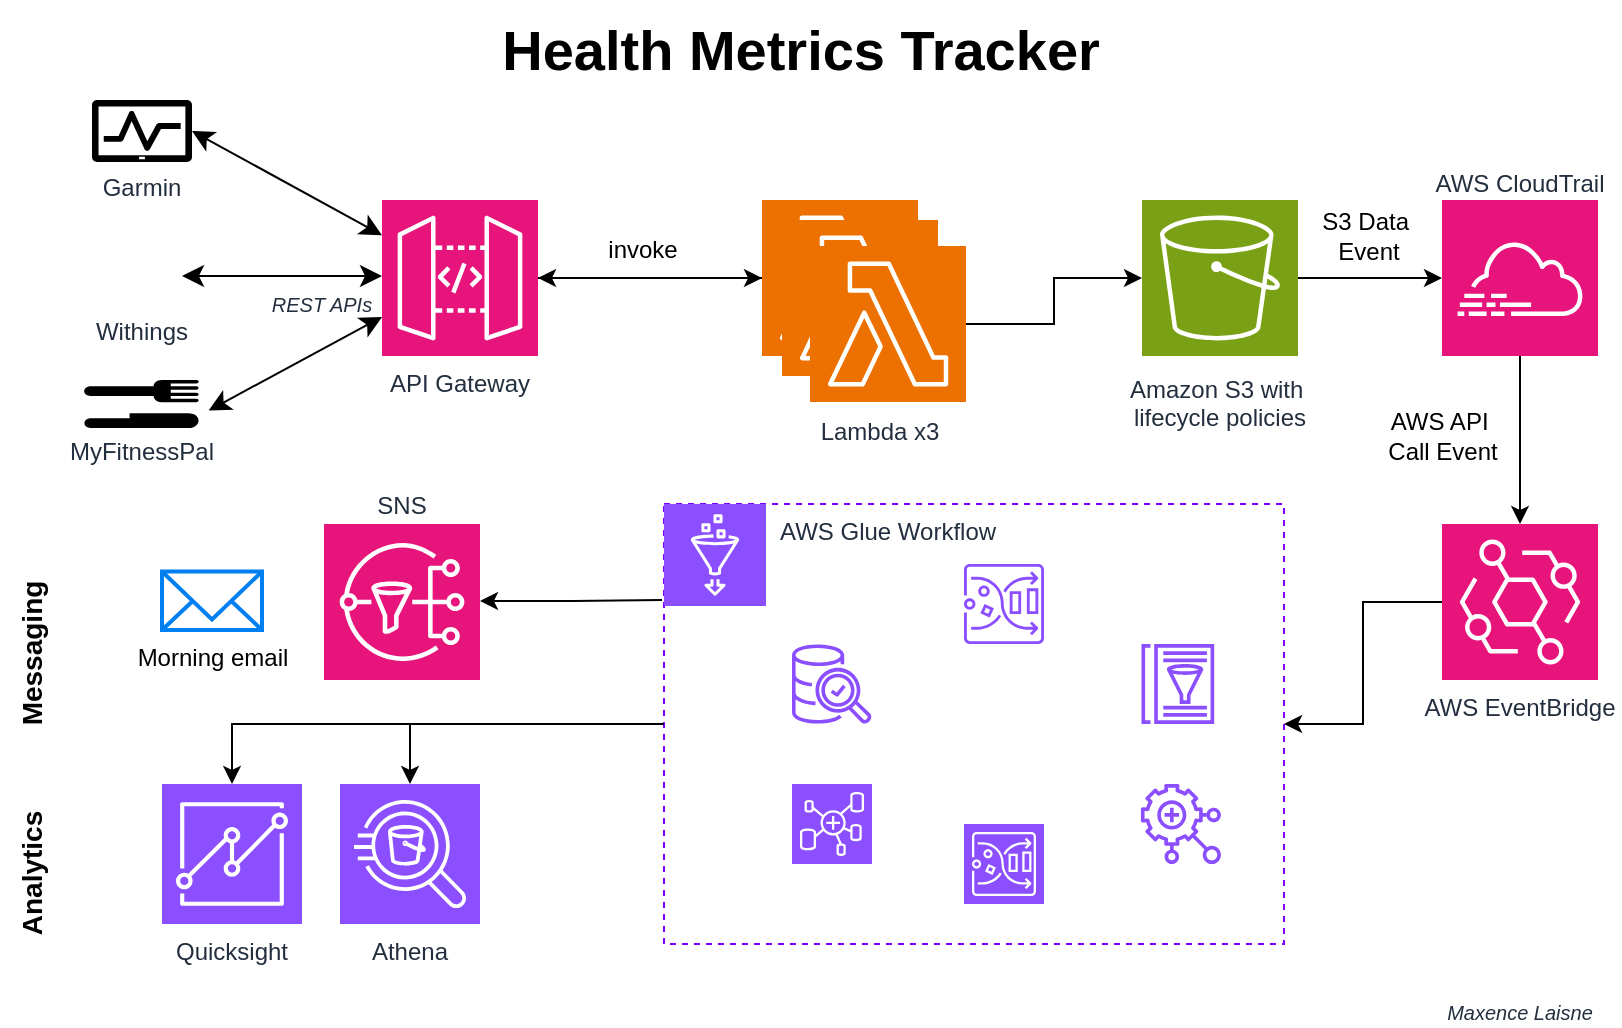 <mxfile version="28.1.1" pages="2">
  <diagram name="Page-1" id="Jcsqj5YuyacNtnGOE9oZ">
    <mxGraphModel dx="1584" dy="2047" grid="1" gridSize="10" guides="1" tooltips="1" connect="1" arrows="1" fold="1" page="1" pageScale="1" pageWidth="827" pageHeight="1169" math="0" shadow="0">
      <root>
        <mxCell id="0" />
        <mxCell id="1" parent="0" />
        <mxCell id="Atscytx341yWLrMN0zOO-1" value="" style="sketch=0;pointerEvents=1;shadow=0;dashed=0;html=1;strokeColor=none;labelPosition=center;verticalLabelPosition=bottom;verticalAlign=top;align=center;fillColor=#000000;shape=mxgraph.mscae.intune.device_health" parent="1" vertex="1">
          <mxGeometry x="55" y="18" width="50" height="31" as="geometry" />
        </mxCell>
        <mxCell id="Atscytx341yWLrMN0zOO-3" value="&lt;font color=&quot;#232f3e&quot;&gt;&lt;span style=&quot;text-wrap-mode: nowrap; background-color: rgb(255, 255, 255);&quot;&gt;Garmin&lt;/span&gt;&lt;/font&gt;" style="text;whiteSpace=wrap;html=1;align=center;" parent="1" vertex="1">
          <mxGeometry x="30" y="48" width="100" height="20" as="geometry" />
        </mxCell>
        <mxCell id="Atscytx341yWLrMN0zOO-5" value="&lt;font color=&quot;#232f3e&quot;&gt;&lt;span style=&quot;text-wrap-mode: nowrap; background-color: rgb(255, 255, 255);&quot;&gt;MyFitnessPal&lt;/span&gt;&lt;/font&gt;" style="text;whiteSpace=wrap;html=1;align=center;" parent="1" vertex="1">
          <mxGeometry x="30" y="180" width="100" height="20" as="geometry" />
        </mxCell>
        <mxCell id="Atscytx341yWLrMN0zOO-6" value="&lt;font color=&quot;#232f3e&quot;&gt;&lt;span style=&quot;text-wrap-mode: nowrap; background-color: rgb(255, 255, 255);&quot;&gt;Withings&lt;/span&gt;&lt;/font&gt;" style="text;whiteSpace=wrap;html=1;align=center;" parent="1" vertex="1">
          <mxGeometry x="30" y="120" width="100" height="20" as="geometry" />
        </mxCell>
        <mxCell id="Atscytx341yWLrMN0zOO-8" value="" style="shape=image;html=1;verticalAlign=top;verticalLabelPosition=bottom;labelBackgroundColor=#ffffff;imageAspect=0;aspect=fixed;image=https://icons.diagrams.net/icon-cache1/Medic_-_Outline-2071/Weight-516.svg" parent="1" vertex="1">
          <mxGeometry x="60" y="86" width="40" height="40" as="geometry" />
        </mxCell>
        <mxCell id="Atscytx341yWLrMN0zOO-10" value="" style="shape=mxgraph.signs.food.restaurant_2;html=1;pointerEvents=1;fillColor=#000000;strokeColor=none;verticalLabelPosition=bottom;verticalAlign=top;align=center;rotation=90;" parent="1" vertex="1">
          <mxGeometry x="68" y="140" width="24" height="60" as="geometry" />
        </mxCell>
        <mxCell id="Atscytx341yWLrMN0zOO-11" value="" style="sketch=0;points=[[0,0,0],[0.25,0,0],[0.5,0,0],[0.75,0,0],[1,0,0],[0,1,0],[0.25,1,0],[0.5,1,0],[0.75,1,0],[1,1,0],[0,0.25,0],[0,0.5,0],[0,0.75,0],[1,0.25,0],[1,0.5,0],[1,0.75,0]];outlineConnect=0;fontColor=#232F3E;fillColor=#E7157B;strokeColor=#ffffff;dashed=0;verticalLabelPosition=bottom;verticalAlign=top;align=center;html=1;fontSize=12;fontStyle=0;aspect=fixed;shape=mxgraph.aws4.resourceIcon;resIcon=mxgraph.aws4.api_gateway;" parent="1" vertex="1">
          <mxGeometry x="200" y="68" width="78" height="78" as="geometry" />
        </mxCell>
        <mxCell id="Atscytx341yWLrMN0zOO-12" value="&lt;font color=&quot;#232f3e&quot;&gt;&lt;span style=&quot;text-wrap-mode: nowrap; background-color: rgb(255, 255, 255);&quot;&gt;API Gateway&lt;/span&gt;&lt;/font&gt;" style="text;whiteSpace=wrap;html=1;align=center;" parent="1" vertex="1">
          <mxGeometry x="189" y="146" width="100" height="20" as="geometry" />
        </mxCell>
        <mxCell id="Atscytx341yWLrMN0zOO-15" style="edgeStyle=orthogonalEdgeStyle;rounded=0;orthogonalLoop=1;jettySize=auto;html=1;" parent="1" source="Atscytx341yWLrMN0zOO-13" target="Atscytx341yWLrMN0zOO-11" edge="1">
          <mxGeometry relative="1" as="geometry" />
        </mxCell>
        <mxCell id="Atscytx341yWLrMN0zOO-13" value="" style="sketch=0;points=[[0,0,0],[0.25,0,0],[0.5,0,0],[0.75,0,0],[1,0,0],[0,1,0],[0.25,1,0],[0.5,1,0],[0.75,1,0],[1,1,0],[0,0.25,0],[0,0.5,0],[0,0.75,0],[1,0.25,0],[1,0.5,0],[1,0.75,0]];outlineConnect=0;fontColor=#232F3E;fillColor=#ED7100;strokeColor=#ffffff;dashed=0;verticalLabelPosition=bottom;verticalAlign=top;align=center;html=1;fontSize=12;fontStyle=0;aspect=fixed;shape=mxgraph.aws4.resourceIcon;resIcon=mxgraph.aws4.lambda;" parent="1" vertex="1">
          <mxGeometry x="390" y="68" width="78" height="78" as="geometry" />
        </mxCell>
        <mxCell id="Atscytx341yWLrMN0zOO-16" value="invoke" style="text;html=1;align=center;verticalAlign=middle;resizable=0;points=[];autosize=1;strokeColor=none;fillColor=none;" parent="1" vertex="1">
          <mxGeometry x="300" y="78" width="60" height="30" as="geometry" />
        </mxCell>
        <mxCell id="Atscytx341yWLrMN0zOO-25" value="&lt;font style=&quot;font-size: 10px;&quot; color=&quot;#232f3e&quot;&gt;&lt;span style=&quot;text-wrap-mode: nowrap; background-color: rgb(255, 255, 255);&quot;&gt;&lt;i style=&quot;&quot;&gt;REST APIs&lt;/i&gt;&lt;/span&gt;&lt;/font&gt;" style="text;whiteSpace=wrap;html=1;align=center;" parent="1" vertex="1">
          <mxGeometry x="120" y="106" width="100" height="20" as="geometry" />
        </mxCell>
        <mxCell id="Atscytx341yWLrMN0zOO-28" value="" style="sketch=0;points=[[0,0,0],[0.25,0,0],[0.5,0,0],[0.75,0,0],[1,0,0],[0,1,0],[0.25,1,0],[0.5,1,0],[0.75,1,0],[1,1,0],[0,0.25,0],[0,0.5,0],[0,0.75,0],[1,0.25,0],[1,0.5,0],[1,0.75,0]];outlineConnect=0;fontColor=#232F3E;fillColor=#ED7100;strokeColor=#ffffff;dashed=0;verticalLabelPosition=bottom;verticalAlign=top;align=center;html=1;fontSize=12;fontStyle=0;aspect=fixed;shape=mxgraph.aws4.resourceIcon;resIcon=mxgraph.aws4.lambda;" parent="1" vertex="1">
          <mxGeometry x="400" y="78" width="78" height="78" as="geometry" />
        </mxCell>
        <mxCell id="Atscytx341yWLrMN0zOO-29" value="" style="sketch=0;points=[[0,0,0],[0.25,0,0],[0.5,0,0],[0.75,0,0],[1,0,0],[0,1,0],[0.25,1,0],[0.5,1,0],[0.75,1,0],[1,1,0],[0,0.25,0],[0,0.5,0],[0,0.75,0],[1,0.25,0],[1,0.5,0],[1,0.75,0]];outlineConnect=0;fontColor=#232F3E;fillColor=#ED7100;strokeColor=#ffffff;dashed=0;verticalLabelPosition=bottom;verticalAlign=top;align=center;html=1;fontSize=12;fontStyle=0;aspect=fixed;shape=mxgraph.aws4.resourceIcon;resIcon=mxgraph.aws4.lambda;" parent="1" vertex="1">
          <mxGeometry x="414" y="91" width="78" height="78" as="geometry" />
        </mxCell>
        <mxCell id="Atscytx341yWLrMN0zOO-30" value="&lt;font color=&quot;#232f3e&quot;&gt;&lt;span style=&quot;text-wrap-mode: nowrap; background-color: rgb(255, 255, 255);&quot;&gt;Lambda x3&lt;/span&gt;&lt;/font&gt;" style="text;whiteSpace=wrap;html=1;align=center;" parent="1" vertex="1">
          <mxGeometry x="399" y="170" width="100" height="20" as="geometry" />
        </mxCell>
        <mxCell id="Atscytx341yWLrMN0zOO-32" value="" style="sketch=0;points=[[0,0,0],[0.25,0,0],[0.5,0,0],[0.75,0,0],[1,0,0],[0,1,0],[0.25,1,0],[0.5,1,0],[0.75,1,0],[1,1,0],[0,0.25,0],[0,0.5,0],[0,0.75,0],[1,0.25,0],[1,0.5,0],[1,0.75,0]];outlineConnect=0;fontColor=#232F3E;fillColor=#7AA116;strokeColor=#ffffff;dashed=0;verticalLabelPosition=bottom;verticalAlign=top;align=center;html=1;fontSize=12;fontStyle=0;aspect=fixed;shape=mxgraph.aws4.resourceIcon;resIcon=mxgraph.aws4.s3;" parent="1" vertex="1">
          <mxGeometry x="580" y="68" width="78" height="78" as="geometry" />
        </mxCell>
        <mxCell id="Atscytx341yWLrMN0zOO-34" style="edgeStyle=orthogonalEdgeStyle;rounded=0;orthogonalLoop=1;jettySize=auto;html=1;entryX=0;entryY=0.5;entryDx=0;entryDy=0;entryPerimeter=0;" parent="1" source="Atscytx341yWLrMN0zOO-29" target="Atscytx341yWLrMN0zOO-32" edge="1">
          <mxGeometry relative="1" as="geometry" />
        </mxCell>
        <mxCell id="Atscytx341yWLrMN0zOO-35" value="&lt;font color=&quot;#232f3e&quot;&gt;&lt;span style=&quot;text-wrap-mode: nowrap; background-color: rgb(255, 255, 255);&quot;&gt;Amazon S3 with&amp;nbsp;&lt;/span&gt;&lt;/font&gt;&lt;div&gt;&lt;font color=&quot;#232f3e&quot;&gt;&lt;span style=&quot;text-wrap-mode: nowrap; background-color: rgb(255, 255, 255);&quot;&gt;lifecycle policies&lt;/span&gt;&lt;/font&gt;&lt;/div&gt;" style="text;whiteSpace=wrap;html=1;align=center;" parent="1" vertex="1">
          <mxGeometry x="569" y="149" width="100" height="20" as="geometry" />
        </mxCell>
        <mxCell id="Atscytx341yWLrMN0zOO-36" value="" style="sketch=0;points=[[0,0,0],[0.25,0,0],[0.5,0,0],[0.75,0,0],[1,0,0],[0,1,0],[0.25,1,0],[0.5,1,0],[0.75,1,0],[1,1,0],[0,0.25,0],[0,0.5,0],[0,0.75,0],[1,0.25,0],[1,0.5,0],[1,0.75,0]];points=[[0,0,0],[0.25,0,0],[0.5,0,0],[0.75,0,0],[1,0,0],[0,1,0],[0.25,1,0],[0.5,1,0],[0.75,1,0],[1,1,0],[0,0.25,0],[0,0.5,0],[0,0.75,0],[1,0.25,0],[1,0.5,0],[1,0.75,0]];outlineConnect=0;fontColor=#232F3E;fillColor=#E7157B;strokeColor=#ffffff;dashed=0;verticalLabelPosition=bottom;verticalAlign=top;align=center;html=1;fontSize=12;fontStyle=0;aspect=fixed;shape=mxgraph.aws4.resourceIcon;resIcon=mxgraph.aws4.cloudtrail;" parent="1" vertex="1">
          <mxGeometry x="730" y="68" width="78" height="78" as="geometry" />
        </mxCell>
        <mxCell id="Atscytx341yWLrMN0zOO-38" style="edgeStyle=orthogonalEdgeStyle;rounded=0;orthogonalLoop=1;jettySize=auto;html=1;entryX=0;entryY=0.5;entryDx=0;entryDy=0;entryPerimeter=0;" parent="1" source="Atscytx341yWLrMN0zOO-32" target="Atscytx341yWLrMN0zOO-36" edge="1">
          <mxGeometry relative="1" as="geometry" />
        </mxCell>
        <mxCell id="Atscytx341yWLrMN0zOO-39" value="&lt;div&gt;&lt;font color=&quot;#232f3e&quot;&gt;&lt;span style=&quot;text-wrap-mode: nowrap; background-color: rgb(255, 255, 255);&quot;&gt;AWS CloudTrail&lt;/span&gt;&lt;/font&gt;&lt;/div&gt;" style="text;whiteSpace=wrap;html=1;align=center;" parent="1" vertex="1">
          <mxGeometry x="719" y="46" width="100" height="20" as="geometry" />
        </mxCell>
        <mxCell id="Atscytx341yWLrMN0zOO-42" value="S3 Data&amp;nbsp;&lt;div&gt;Event&lt;/div&gt;" style="text;html=1;align=center;verticalAlign=middle;resizable=0;points=[];autosize=1;strokeColor=none;fillColor=none;" parent="1" vertex="1">
          <mxGeometry x="658" y="66" width="70" height="40" as="geometry" />
        </mxCell>
        <mxCell id="Atscytx341yWLrMN0zOO-50" style="edgeStyle=orthogonalEdgeStyle;rounded=0;orthogonalLoop=1;jettySize=auto;html=1;entryX=1;entryY=0.5;entryDx=0;entryDy=0;" parent="1" source="Atscytx341yWLrMN0zOO-43" target="Atscytx341yWLrMN0zOO-46" edge="1">
          <mxGeometry relative="1" as="geometry" />
        </mxCell>
        <mxCell id="Atscytx341yWLrMN0zOO-43" value="" style="sketch=0;points=[[0,0,0],[0.25,0,0],[0.5,0,0],[0.75,0,0],[1,0,0],[0,1,0],[0.25,1,0],[0.5,1,0],[0.75,1,0],[1,1,0],[0,0.25,0],[0,0.5,0],[0,0.75,0],[1,0.25,0],[1,0.5,0],[1,0.75,0]];outlineConnect=0;fontColor=#232F3E;fillColor=#E7157B;strokeColor=#ffffff;dashed=0;verticalLabelPosition=bottom;verticalAlign=top;align=center;html=1;fontSize=12;fontStyle=0;aspect=fixed;shape=mxgraph.aws4.resourceIcon;resIcon=mxgraph.aws4.eventbridge;" parent="1" vertex="1">
          <mxGeometry x="730" y="230" width="78" height="78" as="geometry" />
        </mxCell>
        <mxCell id="Atscytx341yWLrMN0zOO-44" style="edgeStyle=orthogonalEdgeStyle;rounded=0;orthogonalLoop=1;jettySize=auto;html=1;entryX=0.5;entryY=0;entryDx=0;entryDy=0;entryPerimeter=0;" parent="1" source="Atscytx341yWLrMN0zOO-36" target="Atscytx341yWLrMN0zOO-43" edge="1">
          <mxGeometry relative="1" as="geometry" />
        </mxCell>
        <mxCell id="Atscytx341yWLrMN0zOO-45" value="&lt;div&gt;&lt;font color=&quot;#232f3e&quot;&gt;&lt;span style=&quot;text-wrap-mode: nowrap; background-color: rgb(255, 255, 255);&quot;&gt;AWS EventBridge&lt;/span&gt;&lt;/font&gt;&lt;/div&gt;" style="text;whiteSpace=wrap;html=1;align=center;" parent="1" vertex="1">
          <mxGeometry x="719" y="308" width="100" height="20" as="geometry" />
        </mxCell>
        <mxCell id="Atscytx341yWLrMN0zOO-46" value="&amp;nbsp; &amp;nbsp; &amp;nbsp; &amp;nbsp; AWS Glue Workflow" style="points=[[0,0],[0.25,0],[0.5,0],[0.75,0],[1,0],[1,0.25],[1,0.5],[1,0.75],[1,1],[0.75,1],[0.5,1],[0.25,1],[0,1],[0,0.75],[0,0.5],[0,0.25]];outlineConnect=0;gradientColor=none;html=1;whiteSpace=wrap;fontSize=12;fontStyle=0;shape=mxgraph.aws4.group;grIcon=mxgraph.aws4.group_aws_cloud_alt;strokeColor=#7F00FF;fillColor=none;verticalAlign=top;align=left;spacingLeft=30;fontColor=#232F3E;dashed=1;labelBackgroundColor=#ffffff;container=1;pointerEvents=0;collapsible=0;recursiveResize=0;" parent="1" vertex="1">
          <mxGeometry x="341" y="220" width="310" height="220" as="geometry" />
        </mxCell>
        <mxCell id="Atscytx341yWLrMN0zOO-51" value="" style="sketch=0;points=[[0,0,0],[0.25,0,0],[0.5,0,0],[0.75,0,0],[1,0,0],[0,1,0],[0.25,1,0],[0.5,1,0],[0.75,1,0],[1,1,0],[0,0.25,0],[0,0.5,0],[0,0.75,0],[1,0.25,0],[1,0.5,0],[1,0.75,0]];outlineConnect=0;fontColor=#232F3E;fillColor=#8C4FFF;strokeColor=#ffffff;dashed=0;verticalLabelPosition=bottom;verticalAlign=top;align=center;html=1;fontSize=12;fontStyle=0;aspect=fixed;shape=mxgraph.aws4.resourceIcon;resIcon=mxgraph.aws4.glue;" parent="Atscytx341yWLrMN0zOO-46" vertex="1">
          <mxGeometry width="51" height="51" as="geometry" />
        </mxCell>
        <mxCell id="Atscytx341yWLrMN0zOO-57" value="" style="sketch=0;outlineConnect=0;fontColor=#232F3E;gradientColor=none;fillColor=#8C4FFF;strokeColor=none;dashed=0;verticalLabelPosition=bottom;verticalAlign=top;align=center;html=1;fontSize=12;fontStyle=0;aspect=fixed;pointerEvents=1;shape=mxgraph.aws4.aws_glue_data_quality;" parent="Atscytx341yWLrMN0zOO-46" vertex="1">
          <mxGeometry x="64" y="70" width="40" height="40" as="geometry" />
        </mxCell>
        <mxCell id="Atscytx341yWLrMN0zOO-56" value="" style="sketch=0;outlineConnect=0;fontColor=#232F3E;gradientColor=none;fillColor=#8C4FFF;strokeColor=none;dashed=0;verticalLabelPosition=bottom;verticalAlign=top;align=center;html=1;fontSize=12;fontStyle=0;aspect=fixed;pointerEvents=1;shape=mxgraph.aws4.glue_data_catalog;" parent="Atscytx341yWLrMN0zOO-46" vertex="1">
          <mxGeometry x="238.46" y="70" width="36.92" height="40" as="geometry" />
        </mxCell>
        <mxCell id="Atscytx341yWLrMN0zOO-55" value="" style="sketch=0;outlineConnect=0;fontColor=#232F3E;gradientColor=none;fillColor=#8C4FFF;strokeColor=none;dashed=0;verticalLabelPosition=bottom;verticalAlign=top;align=center;html=1;fontSize=12;fontStyle=0;aspect=fixed;pointerEvents=1;shape=mxgraph.aws4.glue_databrew;" parent="Atscytx341yWLrMN0zOO-46" vertex="1">
          <mxGeometry x="150" y="30" width="40" height="40" as="geometry" />
        </mxCell>
        <mxCell id="Atscytx341yWLrMN0zOO-54" value="" style="sketch=0;outlineConnect=0;fontColor=#232F3E;gradientColor=none;fillColor=#8C4FFF;strokeColor=none;dashed=0;verticalLabelPosition=bottom;verticalAlign=top;align=center;html=1;fontSize=12;fontStyle=0;aspect=fixed;pointerEvents=1;shape=mxgraph.aws4.aws_glue_for_ray;" parent="Atscytx341yWLrMN0zOO-46" vertex="1">
          <mxGeometry x="238.46" y="140" width="40" height="40" as="geometry" />
        </mxCell>
        <mxCell id="Atscytx341yWLrMN0zOO-53" value="" style="sketch=0;points=[[0,0,0],[0.25,0,0],[0.5,0,0],[0.75,0,0],[1,0,0],[0,1,0],[0.25,1,0],[0.5,1,0],[0.75,1,0],[1,1,0],[0,0.25,0],[0,0.5,0],[0,0.75,0],[1,0.25,0],[1,0.5,0],[1,0.75,0]];outlineConnect=0;fontColor=#232F3E;fillColor=#8C4FFF;strokeColor=#ffffff;dashed=0;verticalLabelPosition=bottom;verticalAlign=top;align=center;html=1;fontSize=12;fontStyle=0;aspect=fixed;shape=mxgraph.aws4.resourceIcon;resIcon=mxgraph.aws4.glue_elastic_views;" parent="Atscytx341yWLrMN0zOO-46" vertex="1">
          <mxGeometry x="64" y="140" width="40" height="40" as="geometry" />
        </mxCell>
        <mxCell id="Atscytx341yWLrMN0zOO-52" value="" style="sketch=0;points=[[0,0,0],[0.25,0,0],[0.5,0,0],[0.75,0,0],[1,0,0],[0,1,0],[0.25,1,0],[0.5,1,0],[0.75,1,0],[1,1,0],[0,0.25,0],[0,0.5,0],[0,0.75,0],[1,0.25,0],[1,0.5,0],[1,0.75,0]];outlineConnect=0;fontColor=#232F3E;fillColor=#8C4FFF;strokeColor=#ffffff;dashed=0;verticalLabelPosition=bottom;verticalAlign=top;align=center;html=1;fontSize=12;fontStyle=0;aspect=fixed;shape=mxgraph.aws4.resourceIcon;resIcon=mxgraph.aws4.glue_databrew;" parent="Atscytx341yWLrMN0zOO-46" vertex="1">
          <mxGeometry x="150" y="160" width="40" height="40" as="geometry" />
        </mxCell>
        <mxCell id="Atscytx341yWLrMN0zOO-58" value="" style="sketch=0;points=[[0,0,0],[0.25,0,0],[0.5,0,0],[0.75,0,0],[1,0,0],[0,1,0],[0.25,1,0],[0.5,1,0],[0.75,1,0],[1,1,0],[0,0.25,0],[0,0.5,0],[0,0.75,0],[1,0.25,0],[1,0.5,0],[1,0.75,0]];outlineConnect=0;fontColor=#232F3E;fillColor=#E7157B;strokeColor=#ffffff;dashed=0;verticalLabelPosition=bottom;verticalAlign=top;align=center;html=1;fontSize=12;fontStyle=0;aspect=fixed;shape=mxgraph.aws4.resourceIcon;resIcon=mxgraph.aws4.sns;" parent="1" vertex="1">
          <mxGeometry x="171" y="230" width="78" height="78" as="geometry" />
        </mxCell>
        <mxCell id="9oQzo31mD77ZLmYwTX_2-1" style="edgeStyle=orthogonalEdgeStyle;rounded=0;orthogonalLoop=1;jettySize=auto;html=1;" edge="1" parent="1">
          <mxGeometry relative="1" as="geometry">
            <mxPoint x="340" y="268" as="sourcePoint" />
            <mxPoint x="249" y="268.47" as="targetPoint" />
          </mxGeometry>
        </mxCell>
        <mxCell id="9oQzo31mD77ZLmYwTX_2-2" value="&lt;font color=&quot;#232f3e&quot;&gt;&lt;span style=&quot;text-wrap-mode: nowrap; background-color: rgb(255, 255, 255);&quot;&gt;SNS&lt;/span&gt;&lt;/font&gt;" style="text;whiteSpace=wrap;html=1;align=center;" vertex="1" parent="1">
          <mxGeometry x="160" y="207" width="100" height="20" as="geometry" />
        </mxCell>
        <mxCell id="9oQzo31mD77ZLmYwTX_2-6" value="Morning email" style="html=1;verticalLabelPosition=bottom;align=center;labelBackgroundColor=#ffffff;verticalAlign=top;strokeWidth=2;strokeColor=#0080F0;shadow=0;dashed=0;shape=mxgraph.ios7.icons.mail;" vertex="1" parent="1">
          <mxGeometry x="90" y="253.75" width="50" height="29.25" as="geometry" />
        </mxCell>
        <mxCell id="9oQzo31mD77ZLmYwTX_2-7" value="" style="sketch=0;points=[[0,0,0],[0.25,0,0],[0.5,0,0],[0.75,0,0],[1,0,0],[0,1,0],[0.25,1,0],[0.5,1,0],[0.75,1,0],[1,1,0],[0,0.25,0],[0,0.5,0],[0,0.75,0],[1,0.25,0],[1,0.5,0],[1,0.75,0]];outlineConnect=0;fontColor=#232F3E;fillColor=#8C4FFF;strokeColor=#ffffff;dashed=0;verticalLabelPosition=bottom;verticalAlign=top;align=center;html=1;fontSize=12;fontStyle=0;aspect=fixed;shape=mxgraph.aws4.resourceIcon;resIcon=mxgraph.aws4.athena;" vertex="1" parent="1">
          <mxGeometry x="179" y="360" width="70" height="70" as="geometry" />
        </mxCell>
        <mxCell id="9oQzo31mD77ZLmYwTX_2-8" value="" style="sketch=0;points=[[0,0,0],[0.25,0,0],[0.5,0,0],[0.75,0,0],[1,0,0],[0,1,0],[0.25,1,0],[0.5,1,0],[0.75,1,0],[1,1,0],[0,0.25,0],[0,0.5,0],[0,0.75,0],[1,0.25,0],[1,0.5,0],[1,0.75,0]];outlineConnect=0;fontColor=#232F3E;fillColor=#8C4FFF;strokeColor=#ffffff;dashed=0;verticalLabelPosition=bottom;verticalAlign=top;align=center;html=1;fontSize=12;fontStyle=0;aspect=fixed;shape=mxgraph.aws4.resourceIcon;resIcon=mxgraph.aws4.quicksight;" vertex="1" parent="1">
          <mxGeometry x="90" y="360" width="70" height="70" as="geometry" />
        </mxCell>
        <mxCell id="9oQzo31mD77ZLmYwTX_2-9" value="&lt;font color=&quot;#232f3e&quot;&gt;&lt;span style=&quot;text-wrap-mode: nowrap; background-color: rgb(255, 255, 255);&quot;&gt;Athena&lt;/span&gt;&lt;/font&gt;" style="text;whiteSpace=wrap;html=1;align=center;" vertex="1" parent="1">
          <mxGeometry x="164" y="430" width="100" height="20" as="geometry" />
        </mxCell>
        <mxCell id="9oQzo31mD77ZLmYwTX_2-10" value="&lt;font color=&quot;#232f3e&quot;&gt;&lt;span style=&quot;text-wrap-mode: nowrap; background-color: rgb(255, 255, 255);&quot;&gt;Quicksight&lt;/span&gt;&lt;/font&gt;" style="text;whiteSpace=wrap;html=1;align=center;" vertex="1" parent="1">
          <mxGeometry x="75" y="430" width="100" height="20" as="geometry" />
        </mxCell>
        <mxCell id="9oQzo31mD77ZLmYwTX_2-30" value="&lt;b&gt;&lt;font style=&quot;font-size: 14px;&quot;&gt;Analytics&lt;/font&gt;&lt;/b&gt;" style="text;html=1;align=center;verticalAlign=middle;resizable=0;points=[];autosize=1;strokeColor=none;fillColor=none;rotation=-90;" vertex="1" parent="1">
          <mxGeometry x="-20" y="390" width="90" height="30" as="geometry" />
        </mxCell>
        <mxCell id="9oQzo31mD77ZLmYwTX_2-32" value="&lt;b&gt;&lt;font style=&quot;font-size: 14px;&quot;&gt;Messaging&lt;/font&gt;&lt;/b&gt;" style="text;html=1;align=center;verticalAlign=middle;resizable=0;points=[];autosize=1;strokeColor=none;fillColor=none;rotation=-90;" vertex="1" parent="1">
          <mxGeometry x="-25.0" y="280" width="100" height="30" as="geometry" />
        </mxCell>
        <mxCell id="9oQzo31mD77ZLmYwTX_2-33" style="edgeStyle=orthogonalEdgeStyle;rounded=0;orthogonalLoop=1;jettySize=auto;html=1;entryX=0.5;entryY=0;entryDx=0;entryDy=0;entryPerimeter=0;" edge="1" parent="1" source="Atscytx341yWLrMN0zOO-46" target="9oQzo31mD77ZLmYwTX_2-8">
          <mxGeometry relative="1" as="geometry" />
        </mxCell>
        <mxCell id="9oQzo31mD77ZLmYwTX_2-34" style="edgeStyle=orthogonalEdgeStyle;rounded=0;orthogonalLoop=1;jettySize=auto;html=1;entryX=0.5;entryY=0;entryDx=0;entryDy=0;entryPerimeter=0;" edge="1" parent="1" source="Atscytx341yWLrMN0zOO-46" target="9oQzo31mD77ZLmYwTX_2-7">
          <mxGeometry relative="1" as="geometry" />
        </mxCell>
        <mxCell id="9oQzo31mD77ZLmYwTX_2-36" value="&lt;b&gt;&lt;font style=&quot;font-size: 28px;&quot;&gt;Health Metrics Tracker&lt;/font&gt;&lt;/b&gt;" style="text;html=1;align=center;verticalAlign=middle;resizable=0;points=[];autosize=1;strokeColor=none;fillColor=none;rotation=0;" vertex="1" parent="1">
          <mxGeometry x="249" y="-32" width="320" height="50" as="geometry" />
        </mxCell>
        <mxCell id="9oQzo31mD77ZLmYwTX_2-37" style="edgeStyle=orthogonalEdgeStyle;rounded=0;orthogonalLoop=1;jettySize=auto;html=1;entryX=0;entryY=0.5;entryDx=0;entryDy=0;entryPerimeter=0;" edge="1" parent="1" source="Atscytx341yWLrMN0zOO-11" target="Atscytx341yWLrMN0zOO-13">
          <mxGeometry relative="1" as="geometry" />
        </mxCell>
        <mxCell id="9oQzo31mD77ZLmYwTX_2-39" value="" style="edgeStyle=none;orthogonalLoop=1;jettySize=auto;html=1;endArrow=classic;startArrow=classic;endSize=8;startSize=8;rounded=0;exitX=1;exitY=0.5;exitDx=0;exitDy=0;exitPerimeter=0;" edge="1" parent="1" source="Atscytx341yWLrMN0zOO-1" target="Atscytx341yWLrMN0zOO-11">
          <mxGeometry width="100" relative="1" as="geometry">
            <mxPoint x="150" y="33" as="sourcePoint" />
            <mxPoint x="200" y="33.19" as="targetPoint" />
            <Array as="points" />
          </mxGeometry>
        </mxCell>
        <mxCell id="9oQzo31mD77ZLmYwTX_2-40" value="" style="edgeStyle=none;orthogonalLoop=1;jettySize=auto;html=1;endArrow=classic;startArrow=classic;endSize=8;startSize=8;rounded=0;exitX=0.635;exitY=-0.056;exitDx=0;exitDy=0;exitPerimeter=0;entryX=0;entryY=0.75;entryDx=0;entryDy=0;entryPerimeter=0;" edge="1" parent="1" source="Atscytx341yWLrMN0zOO-10" target="Atscytx341yWLrMN0zOO-11">
          <mxGeometry width="100" relative="1" as="geometry">
            <mxPoint x="165" y="156" as="sourcePoint" />
            <mxPoint x="260" y="208" as="targetPoint" />
            <Array as="points" />
          </mxGeometry>
        </mxCell>
        <mxCell id="9oQzo31mD77ZLmYwTX_2-41" value="" style="edgeStyle=none;orthogonalLoop=1;jettySize=auto;html=1;endArrow=classic;startArrow=classic;endSize=8;startSize=8;rounded=0;exitX=1;exitY=0.5;exitDx=0;exitDy=0;" edge="1" parent="1" source="Atscytx341yWLrMN0zOO-8">
          <mxGeometry width="100" relative="1" as="geometry">
            <mxPoint x="105" y="106" as="sourcePoint" />
            <mxPoint x="200" y="106" as="targetPoint" />
            <Array as="points" />
          </mxGeometry>
        </mxCell>
        <mxCell id="9oQzo31mD77ZLmYwTX_2-42" value="AWS API&amp;nbsp;&lt;div&gt;Call&amp;nbsp;&lt;span style=&quot;background-color: transparent; color: light-dark(rgb(0, 0, 0), rgb(255, 255, 255));&quot;&gt;Event&lt;/span&gt;&lt;/div&gt;" style="text;html=1;align=center;verticalAlign=middle;resizable=0;points=[];autosize=1;strokeColor=none;fillColor=none;" vertex="1" parent="1">
          <mxGeometry x="690" y="166" width="80" height="40" as="geometry" />
        </mxCell>
        <mxCell id="9oQzo31mD77ZLmYwTX_2-44" value="&lt;font style=&quot;font-size: 10px;&quot; color=&quot;#232f3e&quot;&gt;&lt;span style=&quot;text-wrap-mode: nowrap; background-color: rgb(255, 255, 255);&quot;&gt;&lt;i style=&quot;&quot;&gt;Maxence Laisne&lt;/i&gt;&lt;/span&gt;&lt;/font&gt;" style="text;whiteSpace=wrap;html=1;align=center;" vertex="1" parent="1">
          <mxGeometry x="719" y="460" width="100" height="20" as="geometry" />
        </mxCell>
      </root>
    </mxGraphModel>
  </diagram>
  <diagram id="2dN2rDx2F1_oBd1-pyEQ" name="Page-2">
    <mxGraphModel dx="1426" dy="790" grid="1" gridSize="10" guides="1" tooltips="1" connect="1" arrows="1" fold="1" page="1" pageScale="1" pageWidth="827" pageHeight="1169" math="0" shadow="0">
      <root>
        <mxCell id="0" />
        <mxCell id="1" parent="0" />
        <mxCell id="990aPTaJ-y8g8zxBU2Tv-1" value="" style="sketch=0;pointerEvents=1;shadow=0;dashed=0;html=1;strokeColor=none;labelPosition=center;verticalLabelPosition=bottom;verticalAlign=top;align=center;fillColor=#505050;shape=mxgraph.mscae.intune.device_health" vertex="1" parent="1">
          <mxGeometry x="390" y="390" width="50" height="31" as="geometry" />
        </mxCell>
      </root>
    </mxGraphModel>
  </diagram>
</mxfile>
